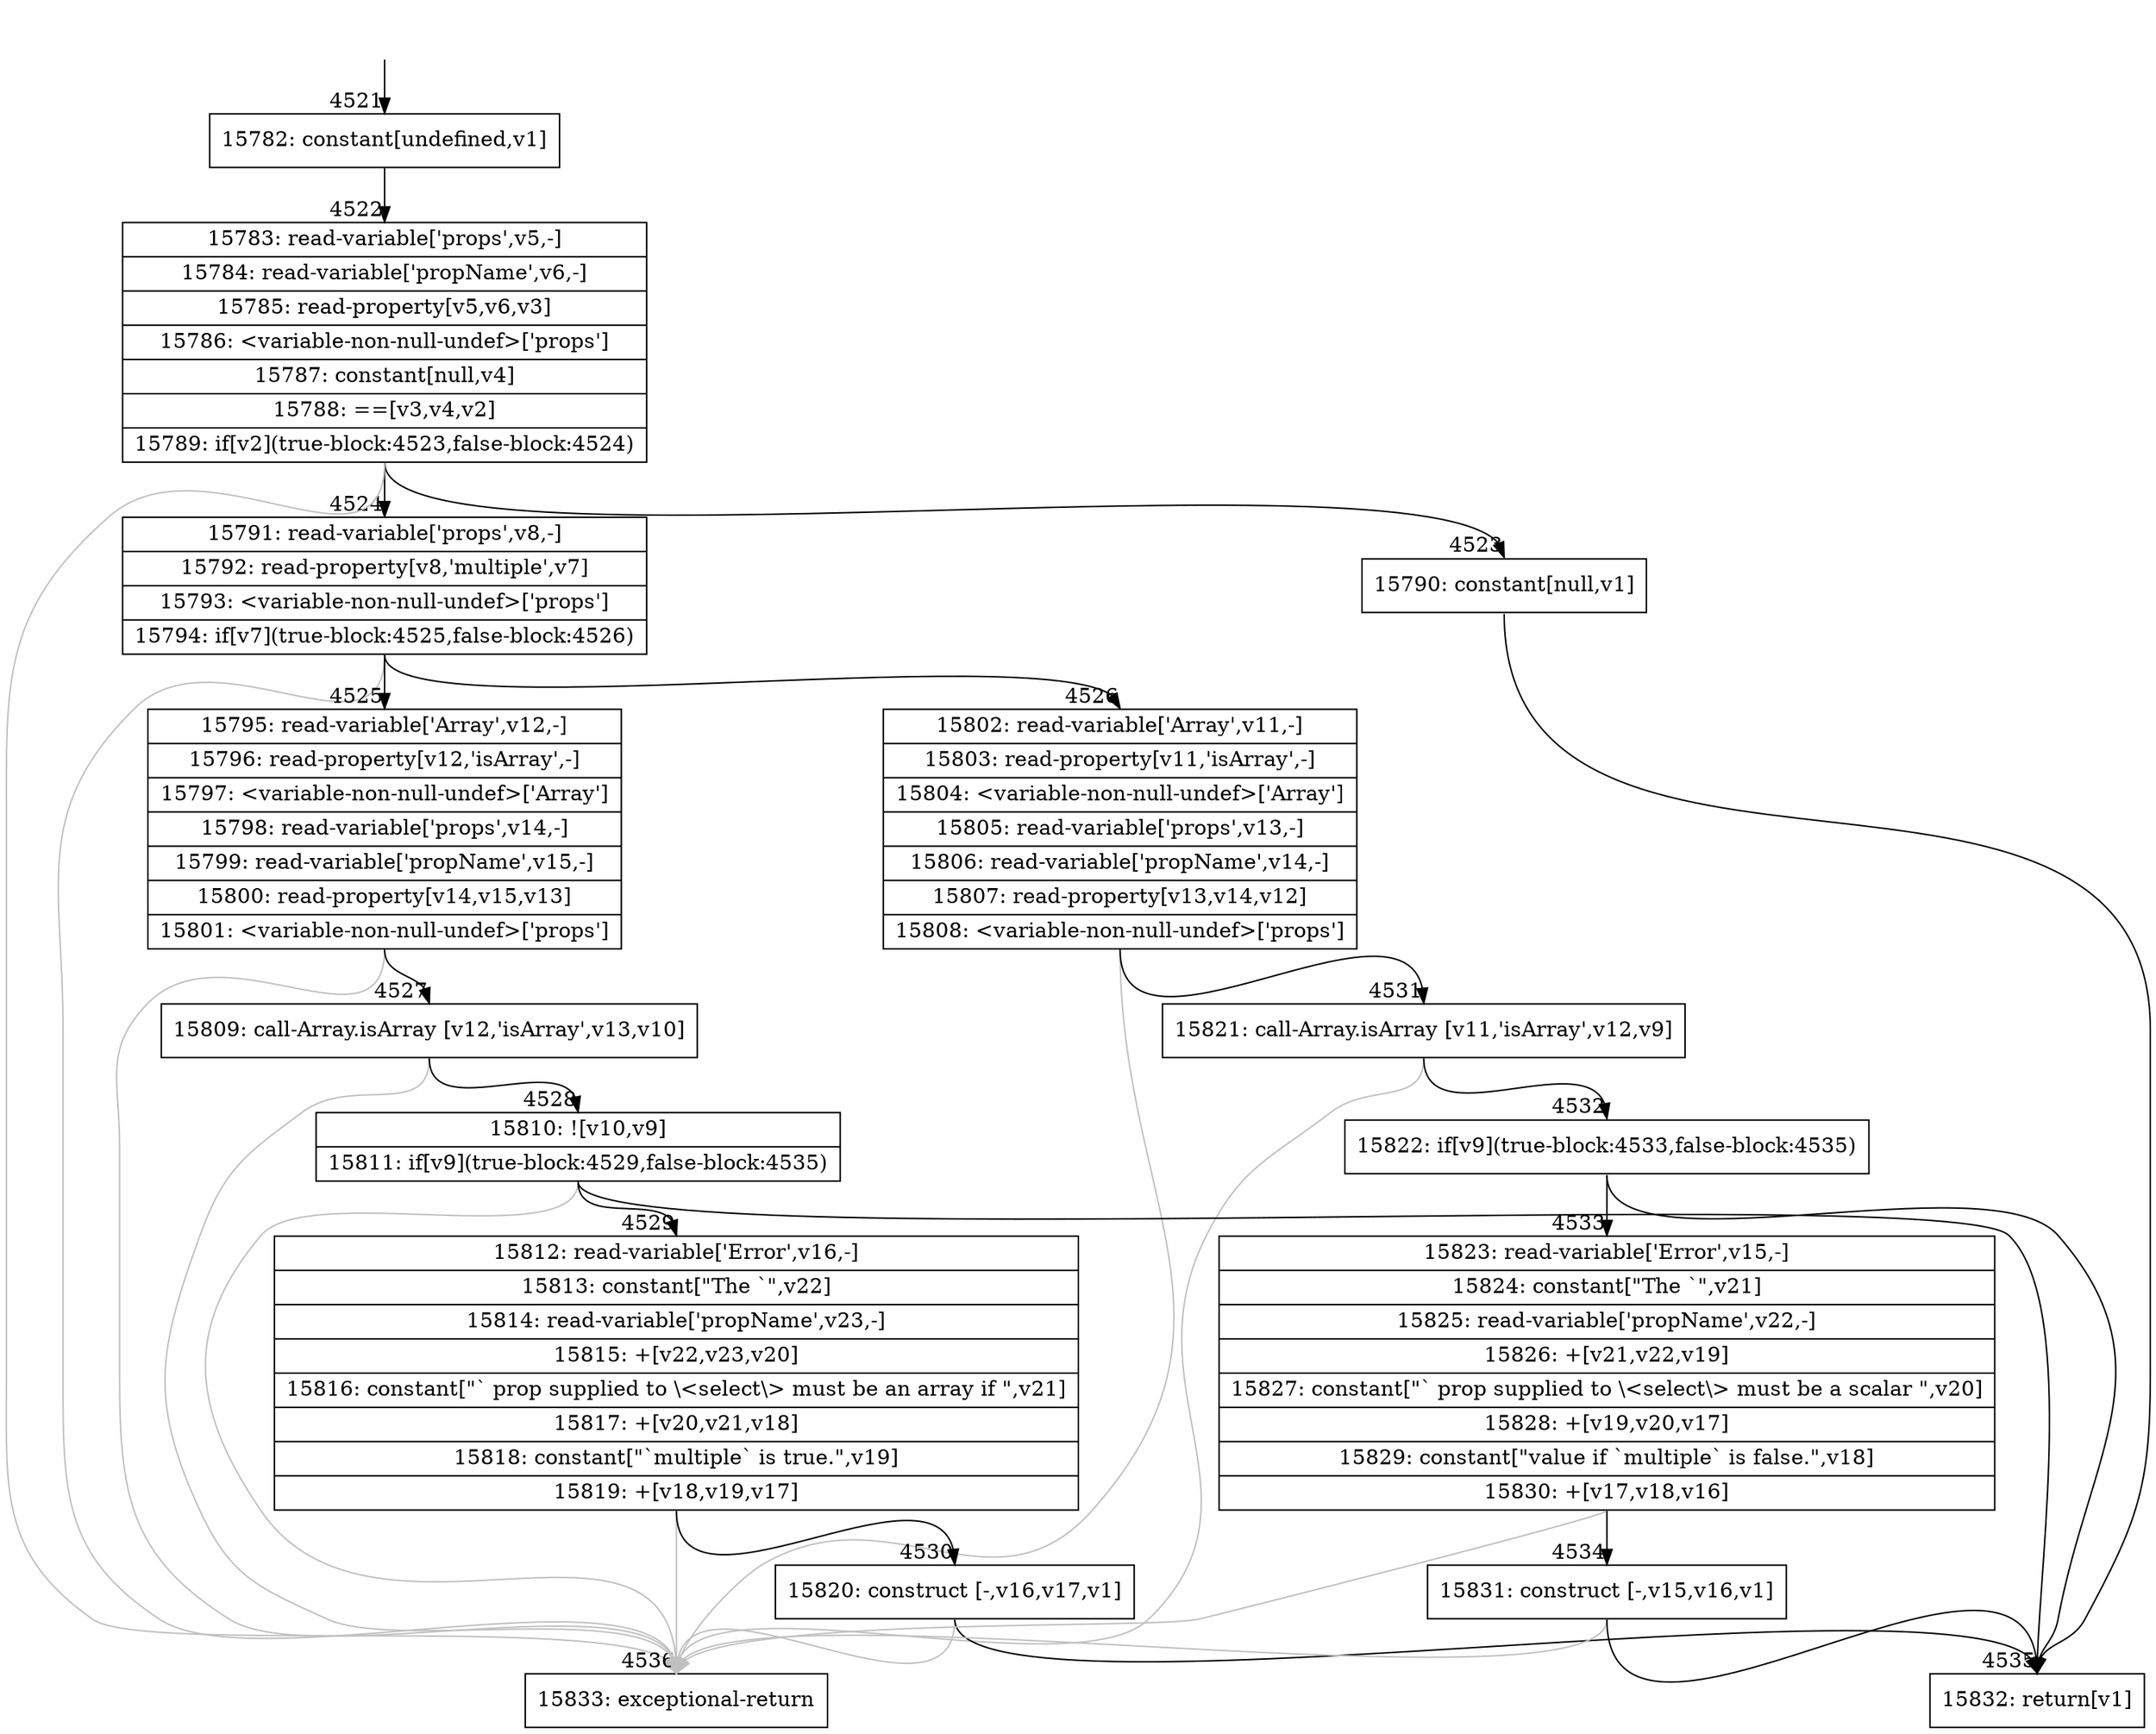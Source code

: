 digraph {
rankdir="TD"
BB_entry308[shape=none,label=""];
BB_entry308 -> BB4521 [tailport=s, headport=n, headlabel="    4521"]
BB4521 [shape=record label="{15782: constant[undefined,v1]}" ] 
BB4521 -> BB4522 [tailport=s, headport=n, headlabel="      4522"]
BB4522 [shape=record label="{15783: read-variable['props',v5,-]|15784: read-variable['propName',v6,-]|15785: read-property[v5,v6,v3]|15786: \<variable-non-null-undef\>['props']|15787: constant[null,v4]|15788: ==[v3,v4,v2]|15789: if[v2](true-block:4523,false-block:4524)}" ] 
BB4522 -> BB4523 [tailport=s, headport=n, headlabel="      4523"]
BB4522 -> BB4524 [tailport=s, headport=n, headlabel="      4524"]
BB4522 -> BB4536 [tailport=s, headport=n, color=gray, headlabel="      4536"]
BB4523 [shape=record label="{15790: constant[null,v1]}" ] 
BB4523 -> BB4535 [tailport=s, headport=n, headlabel="      4535"]
BB4524 [shape=record label="{15791: read-variable['props',v8,-]|15792: read-property[v8,'multiple',v7]|15793: \<variable-non-null-undef\>['props']|15794: if[v7](true-block:4525,false-block:4526)}" ] 
BB4524 -> BB4525 [tailport=s, headport=n, headlabel="      4525"]
BB4524 -> BB4526 [tailport=s, headport=n, headlabel="      4526"]
BB4524 -> BB4536 [tailport=s, headport=n, color=gray]
BB4525 [shape=record label="{15795: read-variable['Array',v12,-]|15796: read-property[v12,'isArray',-]|15797: \<variable-non-null-undef\>['Array']|15798: read-variable['props',v14,-]|15799: read-variable['propName',v15,-]|15800: read-property[v14,v15,v13]|15801: \<variable-non-null-undef\>['props']}" ] 
BB4525 -> BB4527 [tailport=s, headport=n, headlabel="      4527"]
BB4525 -> BB4536 [tailport=s, headport=n, color=gray]
BB4526 [shape=record label="{15802: read-variable['Array',v11,-]|15803: read-property[v11,'isArray',-]|15804: \<variable-non-null-undef\>['Array']|15805: read-variable['props',v13,-]|15806: read-variable['propName',v14,-]|15807: read-property[v13,v14,v12]|15808: \<variable-non-null-undef\>['props']}" ] 
BB4526 -> BB4531 [tailport=s, headport=n, headlabel="      4531"]
BB4526 -> BB4536 [tailport=s, headport=n, color=gray]
BB4527 [shape=record label="{15809: call-Array.isArray [v12,'isArray',v13,v10]}" ] 
BB4527 -> BB4528 [tailport=s, headport=n, headlabel="      4528"]
BB4527 -> BB4536 [tailport=s, headport=n, color=gray]
BB4528 [shape=record label="{15810: ![v10,v9]|15811: if[v9](true-block:4529,false-block:4535)}" ] 
BB4528 -> BB4529 [tailport=s, headport=n, headlabel="      4529"]
BB4528 -> BB4535 [tailport=s, headport=n]
BB4528 -> BB4536 [tailport=s, headport=n, color=gray]
BB4529 [shape=record label="{15812: read-variable['Error',v16,-]|15813: constant[\"The `\",v22]|15814: read-variable['propName',v23,-]|15815: +[v22,v23,v20]|15816: constant[\"` prop supplied to \\\<select\\\> must be an array if \",v21]|15817: +[v20,v21,v18]|15818: constant[\"`multiple` is true.\",v19]|15819: +[v18,v19,v17]}" ] 
BB4529 -> BB4530 [tailport=s, headport=n, headlabel="      4530"]
BB4529 -> BB4536 [tailport=s, headport=n, color=gray]
BB4530 [shape=record label="{15820: construct [-,v16,v17,v1]}" ] 
BB4530 -> BB4535 [tailport=s, headport=n]
BB4530 -> BB4536 [tailport=s, headport=n, color=gray]
BB4531 [shape=record label="{15821: call-Array.isArray [v11,'isArray',v12,v9]}" ] 
BB4531 -> BB4532 [tailport=s, headport=n, headlabel="      4532"]
BB4531 -> BB4536 [tailport=s, headport=n, color=gray]
BB4532 [shape=record label="{15822: if[v9](true-block:4533,false-block:4535)}" ] 
BB4532 -> BB4533 [tailport=s, headport=n, headlabel="      4533"]
BB4532 -> BB4535 [tailport=s, headport=n]
BB4533 [shape=record label="{15823: read-variable['Error',v15,-]|15824: constant[\"The `\",v21]|15825: read-variable['propName',v22,-]|15826: +[v21,v22,v19]|15827: constant[\"` prop supplied to \\\<select\\\> must be a scalar \",v20]|15828: +[v19,v20,v17]|15829: constant[\"value if `multiple` is false.\",v18]|15830: +[v17,v18,v16]}" ] 
BB4533 -> BB4534 [tailport=s, headport=n, headlabel="      4534"]
BB4533 -> BB4536 [tailport=s, headport=n, color=gray]
BB4534 [shape=record label="{15831: construct [-,v15,v16,v1]}" ] 
BB4534 -> BB4535 [tailport=s, headport=n]
BB4534 -> BB4536 [tailport=s, headport=n, color=gray]
BB4535 [shape=record label="{15832: return[v1]}" ] 
BB4536 [shape=record label="{15833: exceptional-return}" ] 
//#$~ 8506
}
